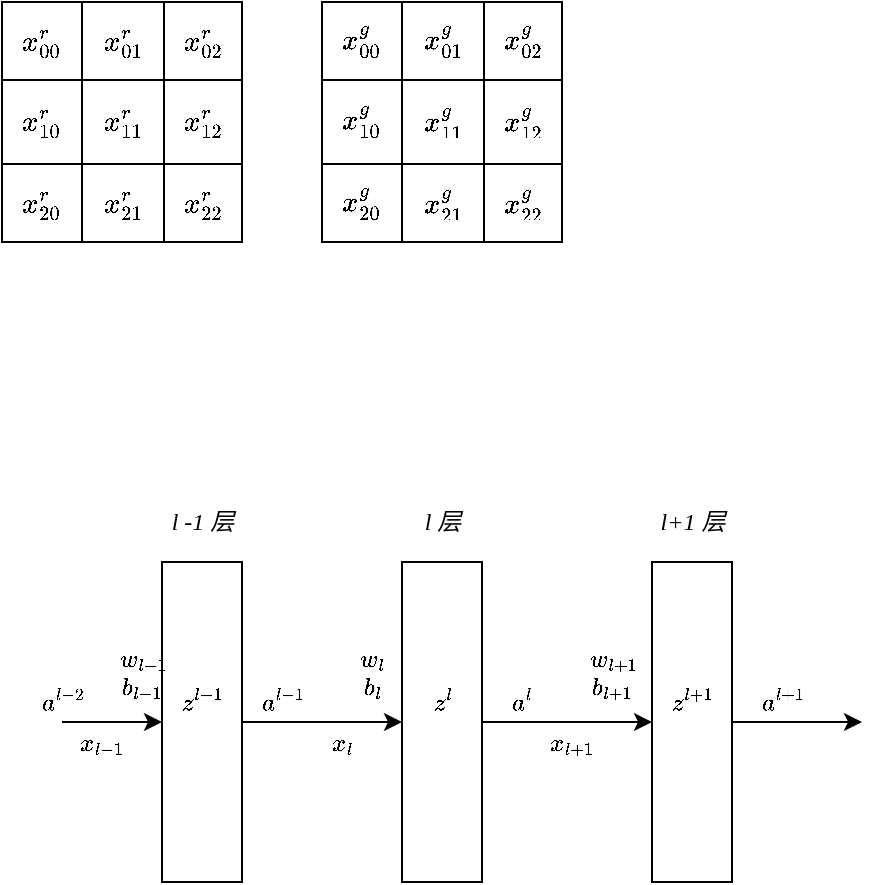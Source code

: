 <mxfile version="20.0.1" type="github">
  <diagram id="QmTQEaj53jU5Is_gMAJs" name="Page-1">
    <mxGraphModel dx="716" dy="372" grid="1" gridSize="10" guides="1" tooltips="1" connect="1" arrows="1" fold="1" page="1" pageScale="1" pageWidth="827" pageHeight="1169" math="1" shadow="0">
      <root>
        <mxCell id="0" />
        <mxCell id="1" parent="0" />
        <mxCell id="PnxdUkQCsg3m8Rtuf5cB-2" value="" style="shape=table;startSize=0;container=1;collapsible=0;childLayout=tableLayout;" parent="1" vertex="1">
          <mxGeometry x="40" y="40" width="120" height="120" as="geometry" />
        </mxCell>
        <mxCell id="PnxdUkQCsg3m8Rtuf5cB-3" value="" style="shape=tableRow;horizontal=0;startSize=0;swimlaneHead=0;swimlaneBody=0;top=0;left=0;bottom=0;right=0;collapsible=0;dropTarget=0;fillColor=none;points=[[0,0.5],[1,0.5]];portConstraint=eastwest;" parent="PnxdUkQCsg3m8Rtuf5cB-2" vertex="1">
          <mxGeometry width="120" height="39" as="geometry" />
        </mxCell>
        <mxCell id="PnxdUkQCsg3m8Rtuf5cB-4" value="`x_00^r`" style="shape=partialRectangle;html=1;whiteSpace=wrap;connectable=0;overflow=hidden;fillColor=none;top=0;left=0;bottom=0;right=0;pointerEvents=1;" parent="PnxdUkQCsg3m8Rtuf5cB-3" vertex="1">
          <mxGeometry width="40" height="39" as="geometry">
            <mxRectangle width="40" height="39" as="alternateBounds" />
          </mxGeometry>
        </mxCell>
        <mxCell id="PnxdUkQCsg3m8Rtuf5cB-5" value="&lt;span style=&quot;&quot;&gt;`x_01^r`&lt;/span&gt;" style="shape=partialRectangle;html=1;whiteSpace=wrap;connectable=0;overflow=hidden;fillColor=none;top=0;left=0;bottom=0;right=0;pointerEvents=1;" parent="PnxdUkQCsg3m8Rtuf5cB-3" vertex="1">
          <mxGeometry x="40" width="41" height="39" as="geometry">
            <mxRectangle width="41" height="39" as="alternateBounds" />
          </mxGeometry>
        </mxCell>
        <mxCell id="PnxdUkQCsg3m8Rtuf5cB-6" value="&lt;span style=&quot;&quot;&gt;`x_02^r`&lt;/span&gt;" style="shape=partialRectangle;html=1;whiteSpace=wrap;connectable=0;overflow=hidden;fillColor=none;top=0;left=0;bottom=0;right=0;pointerEvents=1;" parent="PnxdUkQCsg3m8Rtuf5cB-3" vertex="1">
          <mxGeometry x="81" width="39" height="39" as="geometry">
            <mxRectangle width="39" height="39" as="alternateBounds" />
          </mxGeometry>
        </mxCell>
        <mxCell id="PnxdUkQCsg3m8Rtuf5cB-7" value="" style="shape=tableRow;horizontal=0;startSize=0;swimlaneHead=0;swimlaneBody=0;top=0;left=0;bottom=0;right=0;collapsible=0;dropTarget=0;fillColor=none;points=[[0,0.5],[1,0.5]];portConstraint=eastwest;" parent="PnxdUkQCsg3m8Rtuf5cB-2" vertex="1">
          <mxGeometry y="39" width="120" height="42" as="geometry" />
        </mxCell>
        <mxCell id="PnxdUkQCsg3m8Rtuf5cB-8" value="&lt;span style=&quot;&quot;&gt;`x_10^r`&lt;/span&gt;" style="shape=partialRectangle;html=1;whiteSpace=wrap;connectable=0;overflow=hidden;fillColor=none;top=0;left=0;bottom=0;right=0;pointerEvents=1;" parent="PnxdUkQCsg3m8Rtuf5cB-7" vertex="1">
          <mxGeometry width="40" height="42" as="geometry">
            <mxRectangle width="40" height="42" as="alternateBounds" />
          </mxGeometry>
        </mxCell>
        <mxCell id="PnxdUkQCsg3m8Rtuf5cB-9" value="&lt;span style=&quot;&quot;&gt;`x_11^r`&lt;/span&gt;" style="shape=partialRectangle;html=1;whiteSpace=wrap;connectable=0;overflow=hidden;fillColor=none;top=0;left=0;bottom=0;right=0;pointerEvents=1;" parent="PnxdUkQCsg3m8Rtuf5cB-7" vertex="1">
          <mxGeometry x="40" width="41" height="42" as="geometry">
            <mxRectangle width="41" height="42" as="alternateBounds" />
          </mxGeometry>
        </mxCell>
        <mxCell id="PnxdUkQCsg3m8Rtuf5cB-10" value="&lt;span style=&quot;&quot;&gt;`x_12^r`&lt;/span&gt;" style="shape=partialRectangle;html=1;whiteSpace=wrap;connectable=0;overflow=hidden;fillColor=none;top=0;left=0;bottom=0;right=0;pointerEvents=1;" parent="PnxdUkQCsg3m8Rtuf5cB-7" vertex="1">
          <mxGeometry x="81" width="39" height="42" as="geometry">
            <mxRectangle width="39" height="42" as="alternateBounds" />
          </mxGeometry>
        </mxCell>
        <mxCell id="PnxdUkQCsg3m8Rtuf5cB-11" value="" style="shape=tableRow;horizontal=0;startSize=0;swimlaneHead=0;swimlaneBody=0;top=0;left=0;bottom=0;right=0;collapsible=0;dropTarget=0;fillColor=none;points=[[0,0.5],[1,0.5]];portConstraint=eastwest;" parent="PnxdUkQCsg3m8Rtuf5cB-2" vertex="1">
          <mxGeometry y="81" width="120" height="39" as="geometry" />
        </mxCell>
        <mxCell id="PnxdUkQCsg3m8Rtuf5cB-12" value="&lt;span style=&quot;&quot;&gt;`x_20^r`&lt;/span&gt;" style="shape=partialRectangle;html=1;whiteSpace=wrap;connectable=0;overflow=hidden;fillColor=none;top=0;left=0;bottom=0;right=0;pointerEvents=1;" parent="PnxdUkQCsg3m8Rtuf5cB-11" vertex="1">
          <mxGeometry width="40" height="39" as="geometry">
            <mxRectangle width="40" height="39" as="alternateBounds" />
          </mxGeometry>
        </mxCell>
        <mxCell id="PnxdUkQCsg3m8Rtuf5cB-13" value="&lt;span style=&quot;&quot;&gt;`x_21^r`&lt;/span&gt;" style="shape=partialRectangle;html=1;whiteSpace=wrap;connectable=0;overflow=hidden;fillColor=none;top=0;left=0;bottom=0;right=0;pointerEvents=1;" parent="PnxdUkQCsg3m8Rtuf5cB-11" vertex="1">
          <mxGeometry x="40" width="41" height="39" as="geometry">
            <mxRectangle width="41" height="39" as="alternateBounds" />
          </mxGeometry>
        </mxCell>
        <mxCell id="PnxdUkQCsg3m8Rtuf5cB-14" value="&lt;span style=&quot;&quot;&gt;`x_22^r`&lt;/span&gt;" style="shape=partialRectangle;html=1;whiteSpace=wrap;connectable=0;overflow=hidden;fillColor=none;top=0;left=0;bottom=0;right=0;pointerEvents=1;" parent="PnxdUkQCsg3m8Rtuf5cB-11" vertex="1">
          <mxGeometry x="81" width="39" height="39" as="geometry">
            <mxRectangle width="39" height="39" as="alternateBounds" />
          </mxGeometry>
        </mxCell>
        <mxCell id="PnxdUkQCsg3m8Rtuf5cB-16" value="" style="shape=table;startSize=0;container=1;collapsible=0;childLayout=tableLayout;" parent="1" vertex="1">
          <mxGeometry x="200" y="40" width="120" height="120" as="geometry" />
        </mxCell>
        <mxCell id="PnxdUkQCsg3m8Rtuf5cB-17" value="" style="shape=tableRow;horizontal=0;startSize=0;swimlaneHead=0;swimlaneBody=0;top=0;left=0;bottom=0;right=0;collapsible=0;dropTarget=0;fillColor=none;points=[[0,0.5],[1,0.5]];portConstraint=eastwest;" parent="PnxdUkQCsg3m8Rtuf5cB-16" vertex="1">
          <mxGeometry width="120" height="39" as="geometry" />
        </mxCell>
        <mxCell id="PnxdUkQCsg3m8Rtuf5cB-18" value="`x_00^g`" style="shape=partialRectangle;html=1;whiteSpace=wrap;connectable=0;overflow=hidden;fillColor=none;top=0;left=0;bottom=0;right=0;pointerEvents=1;" parent="PnxdUkQCsg3m8Rtuf5cB-17" vertex="1">
          <mxGeometry width="40" height="39" as="geometry">
            <mxRectangle width="40" height="39" as="alternateBounds" />
          </mxGeometry>
        </mxCell>
        <mxCell id="PnxdUkQCsg3m8Rtuf5cB-19" value="&lt;span style=&quot;&quot;&gt;`x_01^g`&lt;/span&gt;" style="shape=partialRectangle;html=1;whiteSpace=wrap;connectable=0;overflow=hidden;fillColor=none;top=0;left=0;bottom=0;right=0;pointerEvents=1;" parent="PnxdUkQCsg3m8Rtuf5cB-17" vertex="1">
          <mxGeometry x="40" width="41" height="39" as="geometry">
            <mxRectangle width="41" height="39" as="alternateBounds" />
          </mxGeometry>
        </mxCell>
        <mxCell id="PnxdUkQCsg3m8Rtuf5cB-20" value="&lt;span style=&quot;&quot;&gt;`x_02^g`&lt;/span&gt;" style="shape=partialRectangle;html=1;whiteSpace=wrap;connectable=0;overflow=hidden;fillColor=none;top=0;left=0;bottom=0;right=0;pointerEvents=1;" parent="PnxdUkQCsg3m8Rtuf5cB-17" vertex="1">
          <mxGeometry x="81" width="39" height="39" as="geometry">
            <mxRectangle width="39" height="39" as="alternateBounds" />
          </mxGeometry>
        </mxCell>
        <mxCell id="PnxdUkQCsg3m8Rtuf5cB-21" value="" style="shape=tableRow;horizontal=0;startSize=0;swimlaneHead=0;swimlaneBody=0;top=0;left=0;bottom=0;right=0;collapsible=0;dropTarget=0;fillColor=none;points=[[0,0.5],[1,0.5]];portConstraint=eastwest;" parent="PnxdUkQCsg3m8Rtuf5cB-16" vertex="1">
          <mxGeometry y="39" width="120" height="42" as="geometry" />
        </mxCell>
        <mxCell id="PnxdUkQCsg3m8Rtuf5cB-22" value="&lt;span style=&quot;&quot;&gt;`x_10^g`&lt;/span&gt;" style="shape=partialRectangle;html=1;whiteSpace=wrap;connectable=0;overflow=hidden;fillColor=none;top=0;left=0;bottom=0;right=0;pointerEvents=1;" parent="PnxdUkQCsg3m8Rtuf5cB-21" vertex="1">
          <mxGeometry width="40" height="42" as="geometry">
            <mxRectangle width="40" height="42" as="alternateBounds" />
          </mxGeometry>
        </mxCell>
        <mxCell id="PnxdUkQCsg3m8Rtuf5cB-23" value="&lt;span style=&quot;&quot;&gt;`x_11^g`&lt;/span&gt;" style="shape=partialRectangle;html=1;whiteSpace=wrap;connectable=0;overflow=hidden;fillColor=none;top=0;left=0;bottom=0;right=0;pointerEvents=1;" parent="PnxdUkQCsg3m8Rtuf5cB-21" vertex="1">
          <mxGeometry x="40" width="41" height="42" as="geometry">
            <mxRectangle width="41" height="42" as="alternateBounds" />
          </mxGeometry>
        </mxCell>
        <mxCell id="PnxdUkQCsg3m8Rtuf5cB-24" value="&lt;span style=&quot;&quot;&gt;`x_12^g`&lt;/span&gt;" style="shape=partialRectangle;html=1;whiteSpace=wrap;connectable=0;overflow=hidden;fillColor=none;top=0;left=0;bottom=0;right=0;pointerEvents=1;" parent="PnxdUkQCsg3m8Rtuf5cB-21" vertex="1">
          <mxGeometry x="81" width="39" height="42" as="geometry">
            <mxRectangle width="39" height="42" as="alternateBounds" />
          </mxGeometry>
        </mxCell>
        <mxCell id="PnxdUkQCsg3m8Rtuf5cB-25" value="" style="shape=tableRow;horizontal=0;startSize=0;swimlaneHead=0;swimlaneBody=0;top=0;left=0;bottom=0;right=0;collapsible=0;dropTarget=0;fillColor=none;points=[[0,0.5],[1,0.5]];portConstraint=eastwest;" parent="PnxdUkQCsg3m8Rtuf5cB-16" vertex="1">
          <mxGeometry y="81" width="120" height="39" as="geometry" />
        </mxCell>
        <mxCell id="PnxdUkQCsg3m8Rtuf5cB-26" value="&lt;span style=&quot;&quot;&gt;`x_20^g`&lt;/span&gt;" style="shape=partialRectangle;html=1;whiteSpace=wrap;connectable=0;overflow=hidden;fillColor=none;top=0;left=0;bottom=0;right=0;pointerEvents=1;" parent="PnxdUkQCsg3m8Rtuf5cB-25" vertex="1">
          <mxGeometry width="40" height="39" as="geometry">
            <mxRectangle width="40" height="39" as="alternateBounds" />
          </mxGeometry>
        </mxCell>
        <mxCell id="PnxdUkQCsg3m8Rtuf5cB-27" value="&lt;span style=&quot;&quot;&gt;`x_21^g`&lt;/span&gt;" style="shape=partialRectangle;html=1;whiteSpace=wrap;connectable=0;overflow=hidden;fillColor=none;top=0;left=0;bottom=0;right=0;pointerEvents=1;" parent="PnxdUkQCsg3m8Rtuf5cB-25" vertex="1">
          <mxGeometry x="40" width="41" height="39" as="geometry">
            <mxRectangle width="41" height="39" as="alternateBounds" />
          </mxGeometry>
        </mxCell>
        <mxCell id="PnxdUkQCsg3m8Rtuf5cB-28" value="&lt;span style=&quot;&quot;&gt;`x_22^g`&lt;/span&gt;" style="shape=partialRectangle;html=1;whiteSpace=wrap;connectable=0;overflow=hidden;fillColor=none;top=0;left=0;bottom=0;right=0;pointerEvents=1;" parent="PnxdUkQCsg3m8Rtuf5cB-25" vertex="1">
          <mxGeometry x="81" width="39" height="39" as="geometry">
            <mxRectangle width="39" height="39" as="alternateBounds" />
          </mxGeometry>
        </mxCell>
        <mxCell id="jqwGy7uCBAf0D0-2tAwG-5" style="edgeStyle=orthogonalEdgeStyle;rounded=0;orthogonalLoop=1;jettySize=auto;html=1;exitX=1;exitY=0.5;exitDx=0;exitDy=0;entryX=0;entryY=0.5;entryDx=0;entryDy=0;" edge="1" parent="1" source="jqwGy7uCBAf0D0-2tAwG-1" target="jqwGy7uCBAf0D0-2tAwG-2">
          <mxGeometry relative="1" as="geometry" />
        </mxCell>
        <mxCell id="jqwGy7uCBAf0D0-2tAwG-1" value="" style="rounded=0;whiteSpace=wrap;html=1;" vertex="1" parent="1">
          <mxGeometry x="240" y="320" width="40" height="160" as="geometry" />
        </mxCell>
        <mxCell id="jqwGy7uCBAf0D0-2tAwG-12" style="edgeStyle=orthogonalEdgeStyle;rounded=0;orthogonalLoop=1;jettySize=auto;html=1;exitX=1;exitY=0.5;exitDx=0;exitDy=0;" edge="1" parent="1" source="jqwGy7uCBAf0D0-2tAwG-2">
          <mxGeometry relative="1" as="geometry">
            <mxPoint x="470" y="400" as="targetPoint" />
          </mxGeometry>
        </mxCell>
        <mxCell id="jqwGy7uCBAf0D0-2tAwG-2" value="" style="rounded=0;whiteSpace=wrap;html=1;" vertex="1" parent="1">
          <mxGeometry x="365" y="320" width="40" height="160" as="geometry" />
        </mxCell>
        <mxCell id="jqwGy7uCBAf0D0-2tAwG-8" style="edgeStyle=orthogonalEdgeStyle;rounded=0;orthogonalLoop=1;jettySize=auto;html=1;exitX=1;exitY=0.5;exitDx=0;exitDy=0;entryX=0;entryY=0.5;entryDx=0;entryDy=0;" edge="1" parent="1" source="jqwGy7uCBAf0D0-2tAwG-6" target="jqwGy7uCBAf0D0-2tAwG-1">
          <mxGeometry relative="1" as="geometry" />
        </mxCell>
        <mxCell id="jqwGy7uCBAf0D0-2tAwG-6" value="" style="rounded=0;whiteSpace=wrap;html=1;" vertex="1" parent="1">
          <mxGeometry x="120" y="320" width="40" height="160" as="geometry" />
        </mxCell>
        <mxCell id="jqwGy7uCBAf0D0-2tAwG-11" value="" style="endArrow=classic;html=1;rounded=0;entryX=0;entryY=0.5;entryDx=0;entryDy=0;" edge="1" parent="1" target="jqwGy7uCBAf0D0-2tAwG-6">
          <mxGeometry width="50" height="50" relative="1" as="geometry">
            <mxPoint x="70" y="400" as="sourcePoint" />
            <mxPoint x="40" y="400" as="targetPoint" />
          </mxGeometry>
        </mxCell>
        <mxCell id="jqwGy7uCBAf0D0-2tAwG-15" value="&lt;font face=&quot;Times New Roman&quot;&gt;&lt;i&gt;l -1 层&lt;/i&gt;&lt;/font&gt;" style="text;html=1;align=center;verticalAlign=middle;resizable=0;points=[];autosize=1;strokeColor=none;fillColor=none;" vertex="1" parent="1">
          <mxGeometry x="115" y="290" width="50" height="20" as="geometry" />
        </mxCell>
        <mxCell id="jqwGy7uCBAf0D0-2tAwG-16" value="&lt;font face=&quot;Times New Roman&quot;&gt;&lt;i&gt;l 层&lt;/i&gt;&lt;/font&gt;" style="text;html=1;align=center;verticalAlign=middle;resizable=0;points=[];autosize=1;strokeColor=none;fillColor=none;" vertex="1" parent="1">
          <mxGeometry x="245" y="290" width="30" height="20" as="geometry" />
        </mxCell>
        <mxCell id="jqwGy7uCBAf0D0-2tAwG-17" value="&lt;font face=&quot;Times New Roman&quot;&gt;&lt;i&gt;l+1 层&lt;/i&gt;&lt;/font&gt;" style="text;html=1;align=center;verticalAlign=middle;resizable=0;points=[];autosize=1;strokeColor=none;fillColor=none;" vertex="1" parent="1">
          <mxGeometry x="360" y="290" width="50" height="20" as="geometry" />
        </mxCell>
        <mxCell id="jqwGy7uCBAf0D0-2tAwG-22" value="`a^{l-2}`" style="text;html=1;align=center;verticalAlign=middle;resizable=0;points=[];autosize=1;strokeColor=none;fillColor=none;fontFamily=Times New Roman;" vertex="1" parent="1">
          <mxGeometry x="40" y="380" width="60" height="20" as="geometry" />
        </mxCell>
        <mxCell id="jqwGy7uCBAf0D0-2tAwG-23" value="`a^{l-1}`" style="text;html=1;align=center;verticalAlign=middle;resizable=0;points=[];autosize=1;strokeColor=none;fillColor=none;fontFamily=Times New Roman;" vertex="1" parent="1">
          <mxGeometry x="150" y="380" width="60" height="20" as="geometry" />
        </mxCell>
        <mxCell id="jqwGy7uCBAf0D0-2tAwG-24" value="`a^{l}`" style="text;html=1;align=center;verticalAlign=middle;resizable=0;points=[];autosize=1;strokeColor=none;fillColor=none;fontFamily=Times New Roman;" vertex="1" parent="1">
          <mxGeometry x="275" y="380" width="50" height="20" as="geometry" />
        </mxCell>
        <mxCell id="jqwGy7uCBAf0D0-2tAwG-25" value="`a^{l+1}`" style="text;html=1;align=center;verticalAlign=middle;resizable=0;points=[];autosize=1;strokeColor=none;fillColor=none;fontFamily=Times New Roman;" vertex="1" parent="1">
          <mxGeometry x="400" y="380" width="60" height="20" as="geometry" />
        </mxCell>
        <mxCell id="jqwGy7uCBAf0D0-2tAwG-27" value="`x_l`" style="text;html=1;align=center;verticalAlign=middle;resizable=0;points=[];autosize=1;strokeColor=none;fillColor=none;fontFamily=Times New Roman;" vertex="1" parent="1">
          <mxGeometry x="190" y="400" width="40" height="20" as="geometry" />
        </mxCell>
        <mxCell id="jqwGy7uCBAf0D0-2tAwG-28" value="`x_{l+1}`" style="text;html=1;align=center;verticalAlign=middle;resizable=0;points=[];autosize=1;strokeColor=none;fillColor=none;fontFamily=Times New Roman;" vertex="1" parent="1">
          <mxGeometry x="295" y="400" width="60" height="20" as="geometry" />
        </mxCell>
        <mxCell id="jqwGy7uCBAf0D0-2tAwG-29" value="`x_{l-1}`" style="text;html=1;align=center;verticalAlign=middle;resizable=0;points=[];autosize=1;strokeColor=none;fillColor=none;fontFamily=Times New Roman;" vertex="1" parent="1">
          <mxGeometry x="60" y="400" width="60" height="20" as="geometry" />
        </mxCell>
        <mxCell id="jqwGy7uCBAf0D0-2tAwG-30" value="`z^{l}`" style="text;html=1;align=center;verticalAlign=middle;resizable=0;points=[];autosize=1;strokeColor=none;fillColor=none;fontFamily=Times New Roman;" vertex="1" parent="1">
          <mxGeometry x="235" y="380" width="50" height="20" as="geometry" />
        </mxCell>
        <mxCell id="jqwGy7uCBAf0D0-2tAwG-31" value="`z^{l-1}`" style="text;html=1;align=center;verticalAlign=middle;resizable=0;points=[];autosize=1;strokeColor=none;fillColor=none;fontFamily=Times New Roman;" vertex="1" parent="1">
          <mxGeometry x="110" y="380" width="60" height="20" as="geometry" />
        </mxCell>
        <mxCell id="jqwGy7uCBAf0D0-2tAwG-32" value="`z^{l+1}`" style="text;html=1;align=center;verticalAlign=middle;resizable=0;points=[];autosize=1;strokeColor=none;fillColor=none;fontFamily=Times New Roman;" vertex="1" parent="1">
          <mxGeometry x="355" y="380" width="60" height="20" as="geometry" />
        </mxCell>
        <mxCell id="jqwGy7uCBAf0D0-2tAwG-34" value="`w_l`&lt;br&gt;`b_l`" style="text;html=1;align=center;verticalAlign=middle;resizable=0;points=[];autosize=1;strokeColor=none;fillColor=none;fontFamily=Times New Roman;" vertex="1" parent="1">
          <mxGeometry x="205" y="360" width="40" height="30" as="geometry" />
        </mxCell>
        <mxCell id="jqwGy7uCBAf0D0-2tAwG-35" value="`w_{l+1}`&lt;br&gt;`b_{l+1}`" style="text;html=1;align=center;verticalAlign=middle;resizable=0;points=[];autosize=1;strokeColor=none;fillColor=none;fontFamily=Times New Roman;" vertex="1" parent="1">
          <mxGeometry x="310" y="360" width="70" height="30" as="geometry" />
        </mxCell>
        <mxCell id="jqwGy7uCBAf0D0-2tAwG-36" value="`w_{l-1}`&lt;br&gt;`b_{l-1}`" style="text;html=1;align=center;verticalAlign=middle;resizable=0;points=[];autosize=1;strokeColor=none;fillColor=none;fontFamily=Times New Roman;" vertex="1" parent="1">
          <mxGeometry x="80" y="360" width="60" height="30" as="geometry" />
        </mxCell>
      </root>
    </mxGraphModel>
  </diagram>
</mxfile>
